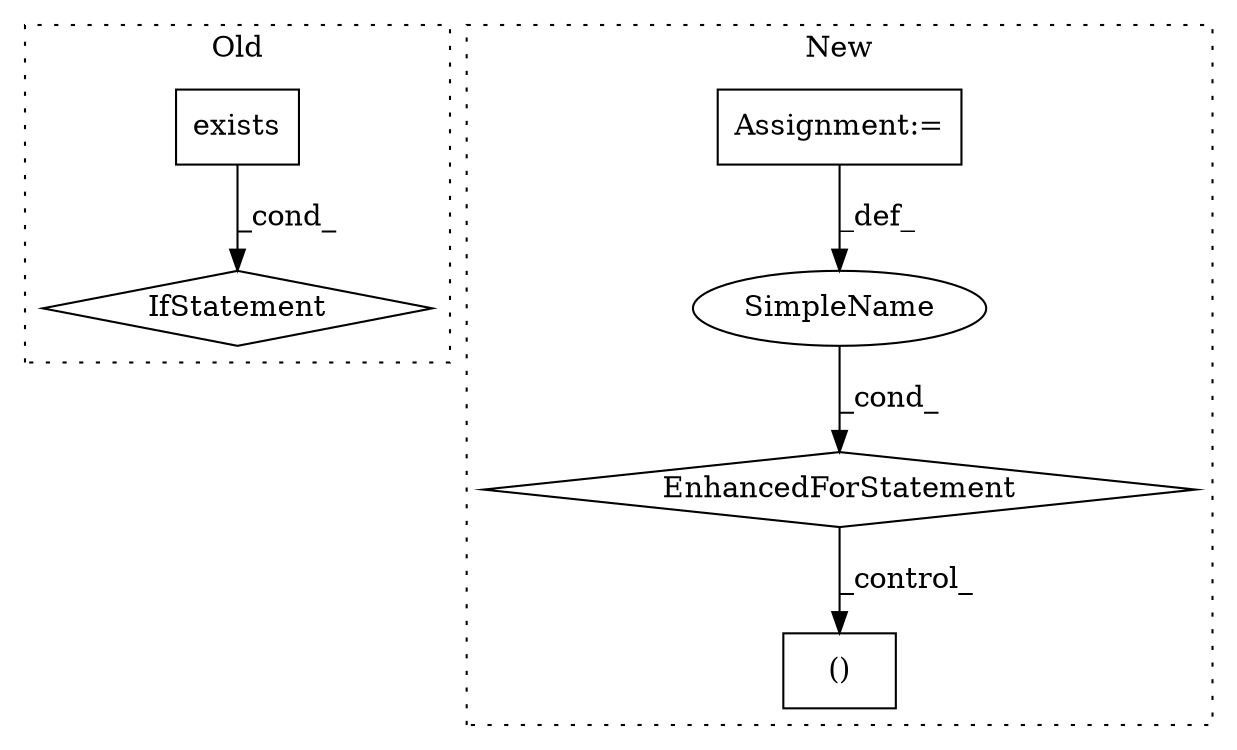 digraph G {
subgraph cluster0 {
1 [label="exists" a="32" s="2172,2201" l="7,1" shape="box"];
3 [label="IfStatement" a="25" s="2159,2202" l="4,2" shape="diamond"];
label = "Old";
style="dotted";
}
subgraph cluster1 {
2 [label="EnhancedForStatement" a="70" s="1000,1082" l="57,2" shape="diamond"];
4 [label="()" a="106" s="1103" l="15" shape="box"];
5 [label="SimpleName" a="42" s="1064" l="4" shape="ellipse"];
6 [label="Assignment:=" a="7" s="1000,1082" l="57,2" shape="box"];
label = "New";
style="dotted";
}
1 -> 3 [label="_cond_"];
2 -> 4 [label="_control_"];
5 -> 2 [label="_cond_"];
6 -> 5 [label="_def_"];
}